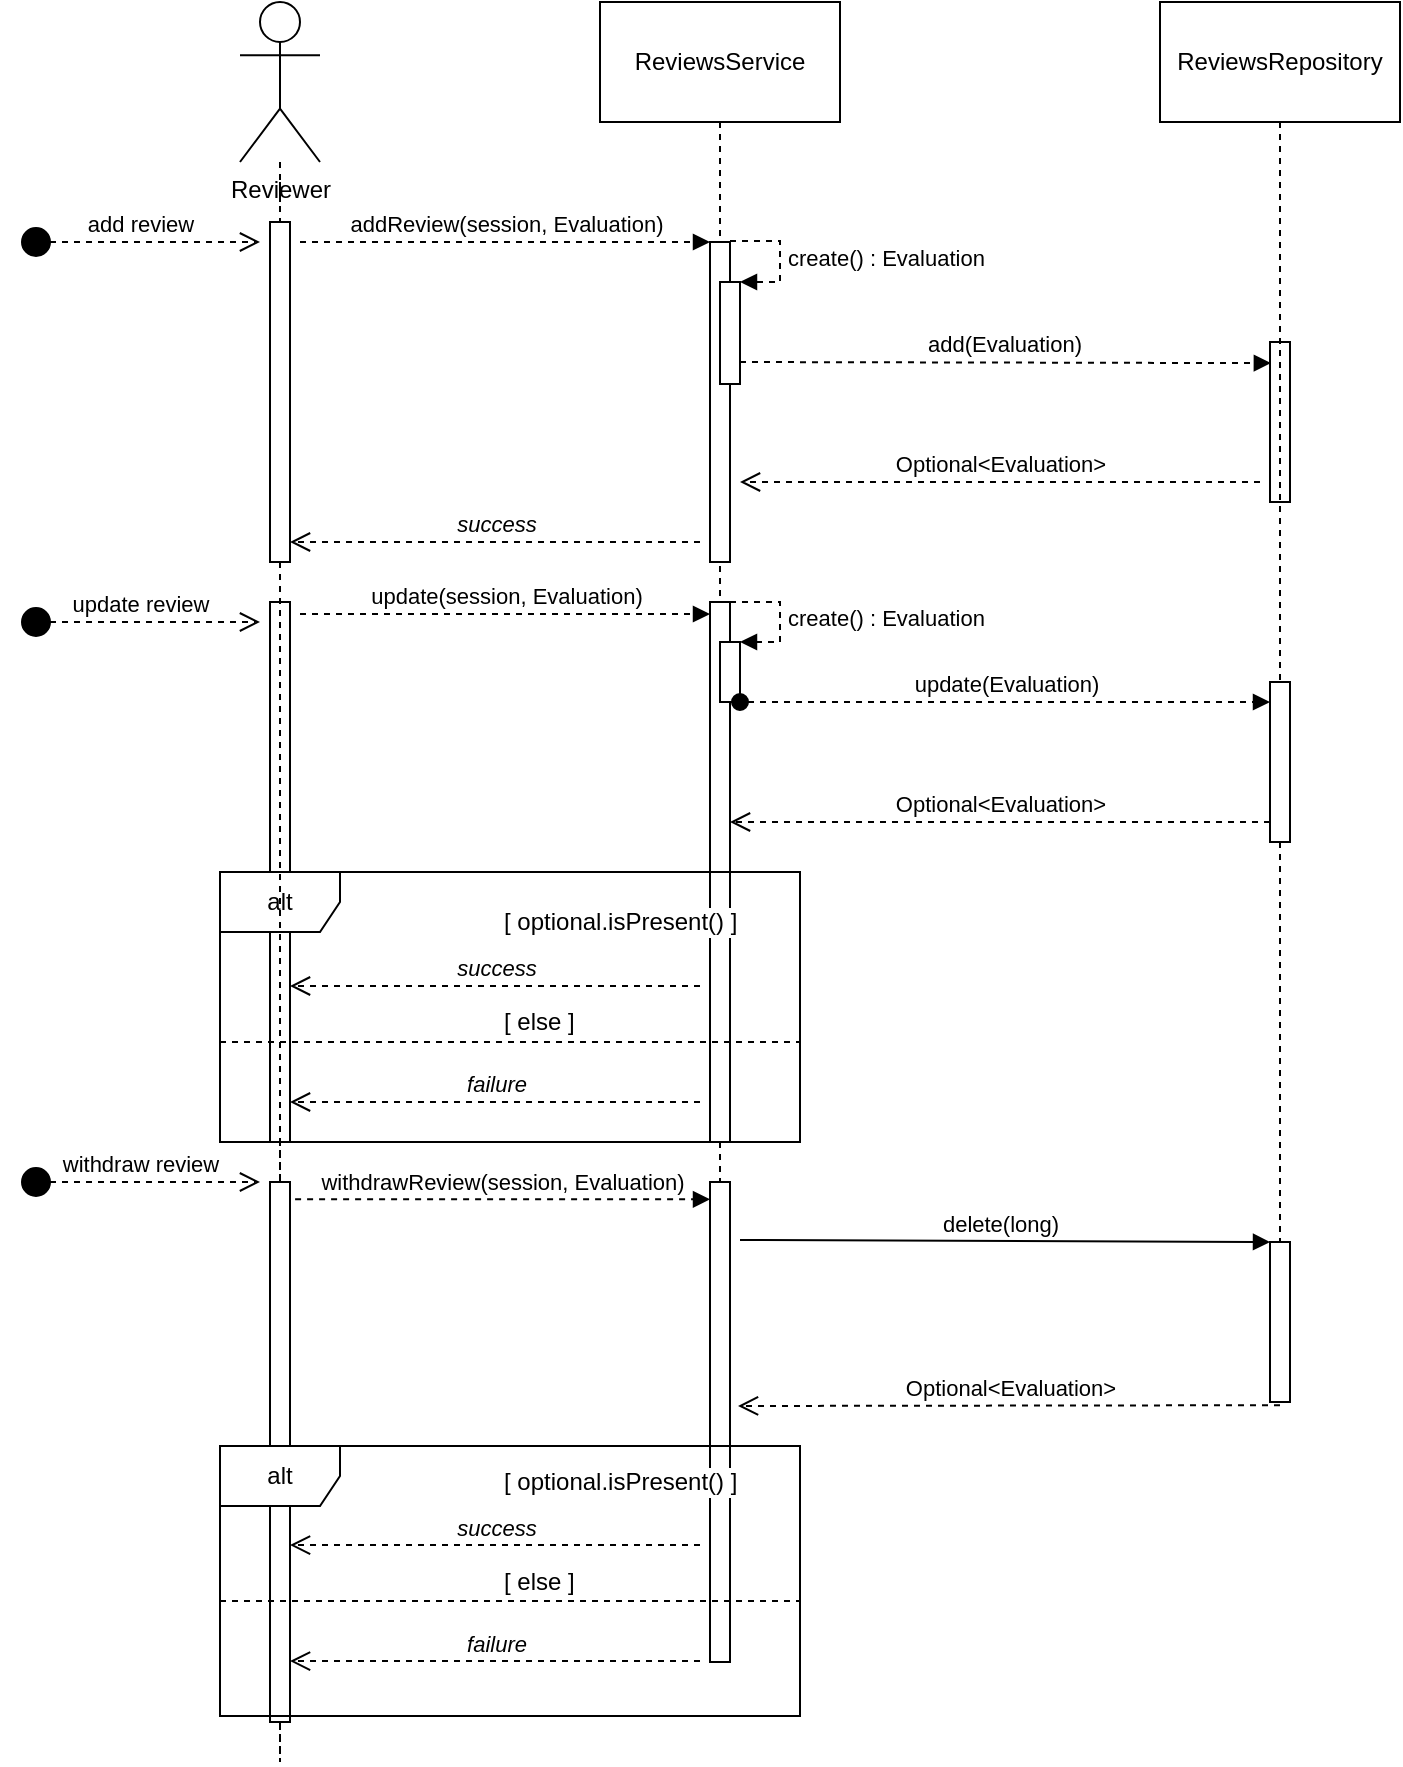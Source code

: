 <mxfile version="12.1.3" type="device" pages="1"><diagram id="_enfP8RdzrHuDg-lWTve" name="Page-1"><mxGraphModel dx="1220" dy="630" grid="1" gridSize="10" guides="1" tooltips="1" connect="1" arrows="1" fold="1" page="1" pageScale="1" pageWidth="850" pageHeight="1100" math="0" shadow="0"><root><mxCell id="0"/><mxCell id="1" parent="0"/><mxCell id="ZiSG8jRA-NbKF-tcXiid-6" style="edgeStyle=orthogonalEdgeStyle;rounded=0;orthogonalLoop=1;jettySize=auto;html=1;startArrow=none;startFill=0;startSize=15;dashed=1;endArrow=none;endFill=0;" edge="1" parent="1" source="ZiSG8jRA-NbKF-tcXiid-42"><mxGeometry relative="1" as="geometry"><mxPoint x="160" y="702" as="targetPoint"/></mxGeometry></mxCell><mxCell id="ZiSG8jRA-NbKF-tcXiid-1" value="Reviewer" style="shape=umlActor;verticalLabelPosition=bottom;labelBackgroundColor=#ffffff;verticalAlign=top;html=1;align=center;" vertex="1" parent="1"><mxGeometry x="140" y="40" width="40" height="80" as="geometry"/></mxCell><mxCell id="ZiSG8jRA-NbKF-tcXiid-9" style="edgeStyle=orthogonalEdgeStyle;rounded=0;orthogonalLoop=1;jettySize=auto;html=1;dashed=1;startArrow=none;startFill=0;startSize=15;endArrow=none;endFill=0;" edge="1" parent="1" source="ZiSG8jRA-NbKF-tcXiid-7"><mxGeometry relative="1" as="geometry"><mxPoint x="380" y="700.833" as="targetPoint"/></mxGeometry></mxCell><mxCell id="ZiSG8jRA-NbKF-tcXiid-7" value="ReviewsService" style="rounded=0;whiteSpace=wrap;html=1;labelBackgroundColor=#ffffff;align=center;" vertex="1" parent="1"><mxGeometry x="320" y="40" width="120" height="60" as="geometry"/></mxCell><mxCell id="ZiSG8jRA-NbKF-tcXiid-10" style="edgeStyle=orthogonalEdgeStyle;rounded=0;orthogonalLoop=1;jettySize=auto;html=1;dashed=1;startArrow=none;startFill=0;startSize=15;endArrow=none;endFill=0;" edge="1" parent="1" source="ZiSG8jRA-NbKF-tcXiid-29"><mxGeometry relative="1" as="geometry"><mxPoint x="660" y="700" as="targetPoint"/></mxGeometry></mxCell><mxCell id="ZiSG8jRA-NbKF-tcXiid-8" value="ReviewsRepository" style="rounded=0;whiteSpace=wrap;html=1;labelBackgroundColor=#ffffff;align=center;" vertex="1" parent="1"><mxGeometry x="600" y="40" width="120" height="60" as="geometry"/></mxCell><mxCell id="ZiSG8jRA-NbKF-tcXiid-11" value="add review" style="html=1;verticalAlign=bottom;startArrow=circle;startFill=1;endArrow=open;startSize=6;endSize=8;dashed=1;" edge="1" parent="1"><mxGeometry width="80" relative="1" as="geometry"><mxPoint x="30" y="160" as="sourcePoint"/><mxPoint x="150" y="160" as="targetPoint"/></mxGeometry></mxCell><mxCell id="ZiSG8jRA-NbKF-tcXiid-12" value="" style="html=1;points=[];perimeter=orthogonalPerimeter;labelBackgroundColor=#ffffff;align=center;" vertex="1" parent="1"><mxGeometry x="155" y="150" width="10" height="170" as="geometry"/></mxCell><mxCell id="ZiSG8jRA-NbKF-tcXiid-13" style="edgeStyle=orthogonalEdgeStyle;rounded=0;orthogonalLoop=1;jettySize=auto;html=1;startArrow=none;startFill=0;startSize=15;dashed=1;endArrow=none;endFill=0;" edge="1" parent="1" source="ZiSG8jRA-NbKF-tcXiid-1" target="ZiSG8jRA-NbKF-tcXiid-12"><mxGeometry relative="1" as="geometry"><mxPoint x="160.0" y="702" as="targetPoint"/><mxPoint x="160.0" y="120.0" as="sourcePoint"/></mxGeometry></mxCell><mxCell id="ZiSG8jRA-NbKF-tcXiid-14" value="" style="html=1;points=[];perimeter=orthogonalPerimeter;labelBackgroundColor=#ffffff;align=center;" vertex="1" parent="1"><mxGeometry x="375" y="160" width="10" height="160" as="geometry"/></mxCell><mxCell id="ZiSG8jRA-NbKF-tcXiid-15" value="addReview(session, Evaluation)" style="html=1;verticalAlign=bottom;startArrow=none;endArrow=block;startSize=8;dashed=1;startFill=0;" edge="1" target="ZiSG8jRA-NbKF-tcXiid-14" parent="1"><mxGeometry relative="1" as="geometry"><mxPoint x="170" y="160" as="sourcePoint"/></mxGeometry></mxCell><mxCell id="ZiSG8jRA-NbKF-tcXiid-16" value="" style="html=1;points=[];perimeter=orthogonalPerimeter;labelBackgroundColor=#ffffff;align=center;" vertex="1" parent="1"><mxGeometry x="380" y="180" width="10" height="51" as="geometry"/></mxCell><mxCell id="ZiSG8jRA-NbKF-tcXiid-17" value="create() : Evaluation" style="edgeStyle=orthogonalEdgeStyle;html=1;align=left;spacingLeft=2;endArrow=block;rounded=0;entryX=1;entryY=0;dashed=1;" edge="1" target="ZiSG8jRA-NbKF-tcXiid-16" parent="1"><mxGeometry relative="1" as="geometry"><mxPoint x="385" y="159.5" as="sourcePoint"/><Array as="points"><mxPoint x="410" y="159.5"/></Array></mxGeometry></mxCell><mxCell id="ZiSG8jRA-NbKF-tcXiid-18" value="add(Evaluation)" style="html=1;verticalAlign=bottom;startArrow=none;startFill=0;endArrow=block;startSize=8;dashed=1;entryX=0.043;entryY=0.132;entryDx=0;entryDy=0;entryPerimeter=0;" edge="1" parent="1" target="ZiSG8jRA-NbKF-tcXiid-19"><mxGeometry width="60" relative="1" as="geometry"><mxPoint x="390" y="220" as="sourcePoint"/><mxPoint x="650" y="220" as="targetPoint"/></mxGeometry></mxCell><mxCell id="ZiSG8jRA-NbKF-tcXiid-19" value="" style="html=1;points=[];perimeter=orthogonalPerimeter;labelBackgroundColor=#ffffff;align=center;" vertex="1" parent="1"><mxGeometry x="655" y="210" width="10" height="80" as="geometry"/></mxCell><mxCell id="ZiSG8jRA-NbKF-tcXiid-20" value="Optional&amp;lt;Evaluation&amp;gt;" style="html=1;verticalAlign=bottom;endArrow=open;dashed=1;endSize=8;" edge="1" parent="1"><mxGeometry relative="1" as="geometry"><mxPoint x="650" y="280" as="sourcePoint"/><mxPoint x="390" y="280" as="targetPoint"/></mxGeometry></mxCell><mxCell id="ZiSG8jRA-NbKF-tcXiid-21" value="&lt;i&gt;success&lt;/i&gt;" style="html=1;verticalAlign=bottom;endArrow=open;dashed=1;endSize=8;" edge="1" parent="1" target="ZiSG8jRA-NbKF-tcXiid-12"><mxGeometry relative="1" as="geometry"><mxPoint x="370" y="310" as="sourcePoint"/><mxPoint x="290" y="310" as="targetPoint"/></mxGeometry></mxCell><mxCell id="ZiSG8jRA-NbKF-tcXiid-22" value="" style="html=1;points=[];perimeter=orthogonalPerimeter;labelBackgroundColor=#ffffff;align=center;" vertex="1" parent="1"><mxGeometry x="155" y="340" width="10" height="270" as="geometry"/></mxCell><mxCell id="ZiSG8jRA-NbKF-tcXiid-23" value="update review" style="html=1;verticalAlign=bottom;startArrow=circle;startFill=1;endArrow=open;startSize=6;endSize=8;dashed=1;" edge="1" parent="1"><mxGeometry width="80" relative="1" as="geometry"><mxPoint x="30" y="350" as="sourcePoint"/><mxPoint x="150" y="350" as="targetPoint"/></mxGeometry></mxCell><mxCell id="ZiSG8jRA-NbKF-tcXiid-25" value="" style="html=1;points=[];perimeter=orthogonalPerimeter;labelBackgroundColor=#ffffff;align=center;" vertex="1" parent="1"><mxGeometry x="375" y="340" width="10" height="270" as="geometry"/></mxCell><mxCell id="ZiSG8jRA-NbKF-tcXiid-26" value="update(session, Evaluation)" style="html=1;verticalAlign=bottom;startArrow=none;endArrow=block;startSize=8;dashed=1;startFill=0;" edge="1" target="ZiSG8jRA-NbKF-tcXiid-25" parent="1"><mxGeometry relative="1" as="geometry"><mxPoint x="170" y="346" as="sourcePoint"/></mxGeometry></mxCell><mxCell id="ZiSG8jRA-NbKF-tcXiid-27" value="" style="html=1;points=[];perimeter=orthogonalPerimeter;labelBackgroundColor=#ffffff;align=center;" vertex="1" parent="1"><mxGeometry x="380" y="360" width="10" height="30" as="geometry"/></mxCell><mxCell id="ZiSG8jRA-NbKF-tcXiid-28" value="create() : Evaluation" style="edgeStyle=orthogonalEdgeStyle;html=1;align=left;spacingLeft=2;endArrow=block;rounded=0;entryX=1;entryY=0;dashed=1;" edge="1" target="ZiSG8jRA-NbKF-tcXiid-27" parent="1"><mxGeometry relative="1" as="geometry"><mxPoint x="385" y="340" as="sourcePoint"/><Array as="points"><mxPoint x="410" y="340"/></Array></mxGeometry></mxCell><mxCell id="ZiSG8jRA-NbKF-tcXiid-29" value="" style="html=1;points=[];perimeter=orthogonalPerimeter;labelBackgroundColor=#ffffff;align=center;" vertex="1" parent="1"><mxGeometry x="655" y="380" width="10" height="80" as="geometry"/></mxCell><mxCell id="ZiSG8jRA-NbKF-tcXiid-30" style="edgeStyle=orthogonalEdgeStyle;rounded=0;orthogonalLoop=1;jettySize=auto;html=1;dashed=1;startArrow=none;startFill=0;startSize=15;endArrow=none;endFill=0;" edge="1" parent="1" source="ZiSG8jRA-NbKF-tcXiid-8" target="ZiSG8jRA-NbKF-tcXiid-29"><mxGeometry relative="1" as="geometry"><mxPoint x="660" y="700" as="targetPoint"/><mxPoint x="660" y="100" as="sourcePoint"/></mxGeometry></mxCell><mxCell id="ZiSG8jRA-NbKF-tcXiid-31" value="update(Evaluation)" style="html=1;verticalAlign=bottom;startArrow=oval;startFill=1;endArrow=block;startSize=8;dashed=1;" edge="1" parent="1" target="ZiSG8jRA-NbKF-tcXiid-29"><mxGeometry width="60" relative="1" as="geometry"><mxPoint x="390" y="390" as="sourcePoint"/><mxPoint x="450" y="390" as="targetPoint"/></mxGeometry></mxCell><mxCell id="ZiSG8jRA-NbKF-tcXiid-34" value="Optional&amp;lt;Evaluation&amp;gt;" style="html=1;verticalAlign=bottom;endArrow=open;dashed=1;endSize=8;" edge="1" parent="1" target="ZiSG8jRA-NbKF-tcXiid-25"><mxGeometry relative="1" as="geometry"><mxPoint x="655" y="450" as="sourcePoint"/><mxPoint x="575" y="450" as="targetPoint"/></mxGeometry></mxCell><mxCell id="ZiSG8jRA-NbKF-tcXiid-35" value="&lt;i&gt;success&lt;/i&gt;" style="html=1;verticalAlign=bottom;endArrow=open;dashed=1;endSize=8;" edge="1" parent="1"><mxGeometry relative="1" as="geometry"><mxPoint x="370" y="532" as="sourcePoint"/><mxPoint x="165" y="532" as="targetPoint"/></mxGeometry></mxCell><mxCell id="ZiSG8jRA-NbKF-tcXiid-36" value="[ optional.isPresent() ]" style="text;html=1;strokeColor=none;fillColor=none;align=left;verticalAlign=middle;whiteSpace=wrap;rounded=0;labelBackgroundColor=#ffffff;" vertex="1" parent="1"><mxGeometry x="270" y="490" width="140" height="20" as="geometry"/></mxCell><mxCell id="ZiSG8jRA-NbKF-tcXiid-37" value="" style="endArrow=none;dashed=1;html=1;" edge="1" parent="1"><mxGeometry width="50" height="50" relative="1" as="geometry"><mxPoint x="130" y="560" as="sourcePoint"/><mxPoint x="420" y="560" as="targetPoint"/></mxGeometry></mxCell><mxCell id="ZiSG8jRA-NbKF-tcXiid-38" value="[ else ]" style="text;html=1;strokeColor=none;fillColor=none;align=left;verticalAlign=middle;whiteSpace=wrap;rounded=0;labelBackgroundColor=#ffffff;" vertex="1" parent="1"><mxGeometry x="270" y="540" width="140" height="20" as="geometry"/></mxCell><mxCell id="ZiSG8jRA-NbKF-tcXiid-39" value="&lt;i&gt;failure&lt;/i&gt;" style="html=1;verticalAlign=bottom;endArrow=open;dashed=1;endSize=8;" edge="1" parent="1"><mxGeometry relative="1" as="geometry"><mxPoint x="370" y="590.0" as="sourcePoint"/><mxPoint x="165" y="590.0" as="targetPoint"/></mxGeometry></mxCell><mxCell id="ZiSG8jRA-NbKF-tcXiid-41" value="alt" style="shape=umlFrame;whiteSpace=wrap;html=1;labelBackgroundColor=#ffffff;align=center;" vertex="1" parent="1"><mxGeometry x="130" y="475" width="290" height="135" as="geometry"/></mxCell><mxCell id="ZiSG8jRA-NbKF-tcXiid-44" style="edgeStyle=orthogonalEdgeStyle;rounded=0;orthogonalLoop=1;jettySize=auto;html=1;dashed=1;startArrow=none;startFill=0;startSize=15;endArrow=none;endFill=0;" edge="1" parent="1" source="ZiSG8jRA-NbKF-tcXiid-42"><mxGeometry relative="1" as="geometry"><mxPoint x="160" y="890" as="targetPoint"/></mxGeometry></mxCell><mxCell id="ZiSG8jRA-NbKF-tcXiid-42" value="" style="html=1;points=[];perimeter=orthogonalPerimeter;labelBackgroundColor=#ffffff;align=left;" vertex="1" parent="1"><mxGeometry x="155" y="630" width="10" height="270" as="geometry"/></mxCell><mxCell id="ZiSG8jRA-NbKF-tcXiid-43" style="edgeStyle=orthogonalEdgeStyle;rounded=0;orthogonalLoop=1;jettySize=auto;html=1;startArrow=none;startFill=0;startSize=15;dashed=1;endArrow=none;endFill=0;" edge="1" parent="1" source="ZiSG8jRA-NbKF-tcXiid-12" target="ZiSG8jRA-NbKF-tcXiid-42"><mxGeometry relative="1" as="geometry"><mxPoint x="160" y="702.0" as="targetPoint"/><mxPoint x="159.966" y="320" as="sourcePoint"/></mxGeometry></mxCell><mxCell id="ZiSG8jRA-NbKF-tcXiid-45" value="" style="html=1;points=[];perimeter=orthogonalPerimeter;labelBackgroundColor=#ffffff;align=left;" vertex="1" parent="1"><mxGeometry x="375" y="630" width="10" height="240" as="geometry"/></mxCell><mxCell id="ZiSG8jRA-NbKF-tcXiid-46" value="withdrawReview(session, Evaluation)" style="html=1;verticalAlign=bottom;startArrow=none;endArrow=block;startSize=8;dashed=1;exitX=1.255;exitY=0.032;exitDx=0;exitDy=0;exitPerimeter=0;startFill=0;" edge="1" target="ZiSG8jRA-NbKF-tcXiid-45" parent="1" source="ZiSG8jRA-NbKF-tcXiid-42"><mxGeometry relative="1" as="geometry"><mxPoint x="315" y="630" as="sourcePoint"/></mxGeometry></mxCell><mxCell id="ZiSG8jRA-NbKF-tcXiid-47" value="withdraw review" style="html=1;verticalAlign=bottom;startArrow=circle;startFill=1;endArrow=open;startSize=6;endSize=8;dashed=1;" edge="1" parent="1"><mxGeometry width="80" relative="1" as="geometry"><mxPoint x="30" y="630" as="sourcePoint"/><mxPoint x="150" y="630" as="targetPoint"/></mxGeometry></mxCell><mxCell id="ZiSG8jRA-NbKF-tcXiid-49" value="" style="html=1;points=[];perimeter=orthogonalPerimeter;labelBackgroundColor=#ffffff;align=left;" vertex="1" parent="1"><mxGeometry x="655" y="660" width="10" height="80" as="geometry"/></mxCell><mxCell id="ZiSG8jRA-NbKF-tcXiid-50" value="delete(long)" style="html=1;verticalAlign=bottom;startArrow=none;endArrow=block;startSize=8;startFill=0;" edge="1" target="ZiSG8jRA-NbKF-tcXiid-49" parent="1"><mxGeometry x="-0.019" y="-1" relative="1" as="geometry"><mxPoint x="390" y="659" as="sourcePoint"/><mxPoint as="offset"/></mxGeometry></mxCell><mxCell id="ZiSG8jRA-NbKF-tcXiid-51" value="Optional&amp;lt;Evaluation&amp;gt;" style="html=1;verticalAlign=bottom;endArrow=open;dashed=1;endSize=8;exitX=0.5;exitY=1.02;exitDx=0;exitDy=0;exitPerimeter=0;" edge="1" parent="1" source="ZiSG8jRA-NbKF-tcXiid-49"><mxGeometry relative="1" as="geometry"><mxPoint x="650" y="740" as="sourcePoint"/><mxPoint x="389" y="742" as="targetPoint"/></mxGeometry></mxCell><mxCell id="ZiSG8jRA-NbKF-tcXiid-57" value="&lt;i&gt;success&lt;/i&gt;" style="html=1;verticalAlign=bottom;endArrow=open;dashed=1;endSize=8;" edge="1" parent="1"><mxGeometry relative="1" as="geometry"><mxPoint x="370" y="811.517" as="sourcePoint"/><mxPoint x="165" y="811.517" as="targetPoint"/></mxGeometry></mxCell><mxCell id="ZiSG8jRA-NbKF-tcXiid-58" value="[ optional.isPresent() ]" style="text;html=1;strokeColor=none;fillColor=none;align=left;verticalAlign=middle;whiteSpace=wrap;rounded=0;labelBackgroundColor=#ffffff;" vertex="1" parent="1"><mxGeometry x="270" y="769.517" width="140" height="20" as="geometry"/></mxCell><mxCell id="ZiSG8jRA-NbKF-tcXiid-59" value="" style="endArrow=none;dashed=1;html=1;" edge="1" parent="1"><mxGeometry width="50" height="50" relative="1" as="geometry"><mxPoint x="130" y="839.517" as="sourcePoint"/><mxPoint x="420" y="839.517" as="targetPoint"/></mxGeometry></mxCell><mxCell id="ZiSG8jRA-NbKF-tcXiid-60" value="[ else ]" style="text;html=1;strokeColor=none;fillColor=none;align=left;verticalAlign=middle;whiteSpace=wrap;rounded=0;labelBackgroundColor=#ffffff;" vertex="1" parent="1"><mxGeometry x="270" y="819.517" width="140" height="20" as="geometry"/></mxCell><mxCell id="ZiSG8jRA-NbKF-tcXiid-61" value="&lt;i&gt;failure&lt;/i&gt;" style="html=1;verticalAlign=bottom;endArrow=open;dashed=1;endSize=8;" edge="1" parent="1"><mxGeometry relative="1" as="geometry"><mxPoint x="370" y="869.517" as="sourcePoint"/><mxPoint x="165" y="869.517" as="targetPoint"/></mxGeometry></mxCell><mxCell id="ZiSG8jRA-NbKF-tcXiid-62" value="alt" style="shape=umlFrame;whiteSpace=wrap;html=1;labelBackgroundColor=#ffffff;align=center;" vertex="1" parent="1"><mxGeometry x="130" y="762" width="290" height="135" as="geometry"/></mxCell></root></mxGraphModel></diagram></mxfile>